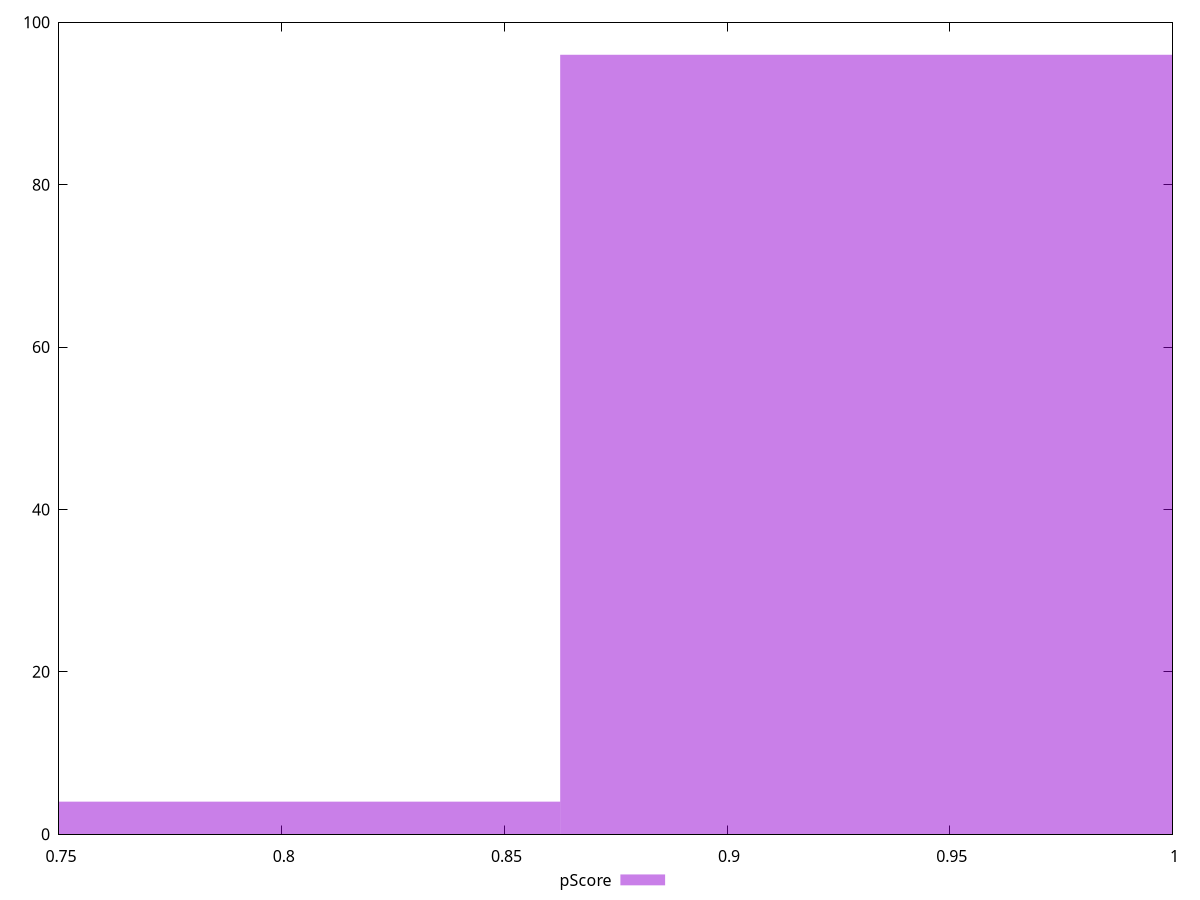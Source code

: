 reset

$pScore <<EOF
0.9409363982780162 96
0.7841136652316802 4
EOF

set key outside below
set boxwidth 0.15682273304633604
set xrange [0.75:1]
set yrange [0:100]
set trange [0:100]
set style fill transparent solid 0.5 noborder
set terminal svg size 640, 490 enhanced background rgb 'white'
set output "report_00025_2021-02-22T21:38:55.199Z/unminified-javascript/samples/pages+cached+noadtech+nomedia+nocss/pScore/histogram.svg"

plot $pScore title "pScore" with boxes

reset
